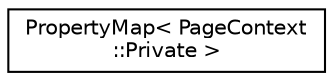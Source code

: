 digraph "Graphical Class Hierarchy"
{
 // LATEX_PDF_SIZE
  edge [fontname="Helvetica",fontsize="10",labelfontname="Helvetica",labelfontsize="10"];
  node [fontname="Helvetica",fontsize="10",shape=record];
  rankdir="LR";
  Node0 [label="PropertyMap\< PageContext\l::Private \>",height=0.2,width=0.4,color="black", fillcolor="white", style="filled",URL="$classPropertyMap.html",tooltip=" "];
}
